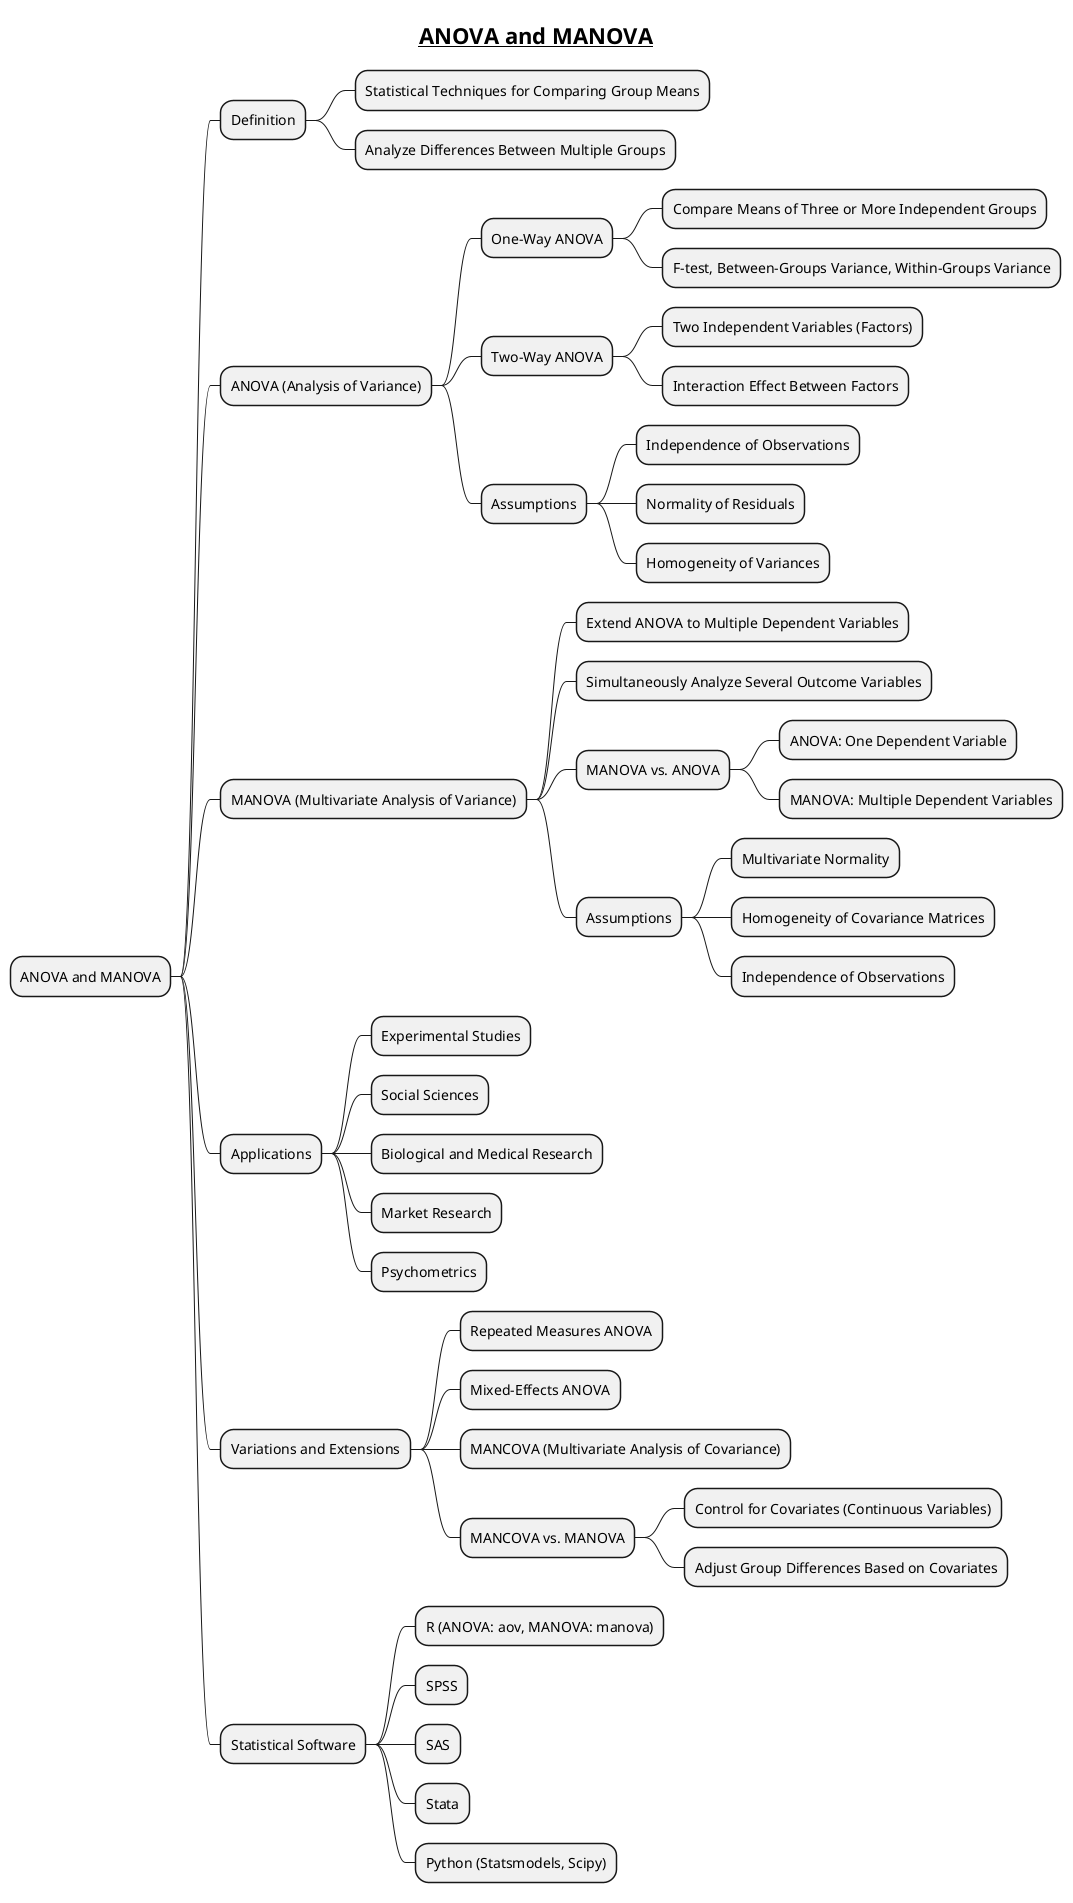 @startmindmap
title =__ANOVA and MANOVA__

* ANOVA and MANOVA
** Definition
*** Statistical Techniques for Comparing Group Means
*** Analyze Differences Between Multiple Groups
** ANOVA (Analysis of Variance)
*** One-Way ANOVA
**** Compare Means of Three or More Independent Groups
**** F-test, Between-Groups Variance, Within-Groups Variance
*** Two-Way ANOVA
**** Two Independent Variables (Factors)
**** Interaction Effect Between Factors
*** Assumptions
**** Independence of Observations
**** Normality of Residuals
**** Homogeneity of Variances
** MANOVA (Multivariate Analysis of Variance)
*** Extend ANOVA to Multiple Dependent Variables
*** Simultaneously Analyze Several Outcome Variables
*** MANOVA vs. ANOVA
**** ANOVA: One Dependent Variable
**** MANOVA: Multiple Dependent Variables
*** Assumptions
**** Multivariate Normality
**** Homogeneity of Covariance Matrices
**** Independence of Observations
** Applications
*** Experimental Studies
*** Social Sciences
*** Biological and Medical Research
*** Market Research
*** Psychometrics
** Variations and Extensions
*** Repeated Measures ANOVA
*** Mixed-Effects ANOVA
*** MANCOVA (Multivariate Analysis of Covariance)
*** MANCOVA vs. MANOVA
**** Control for Covariates (Continuous Variables)
**** Adjust Group Differences Based on Covariates
** Statistical Software
*** R (ANOVA: aov, MANOVA: manova)
*** SPSS
*** SAS
*** Stata
*** Python (Statsmodels, Scipy)

@endmindmap
